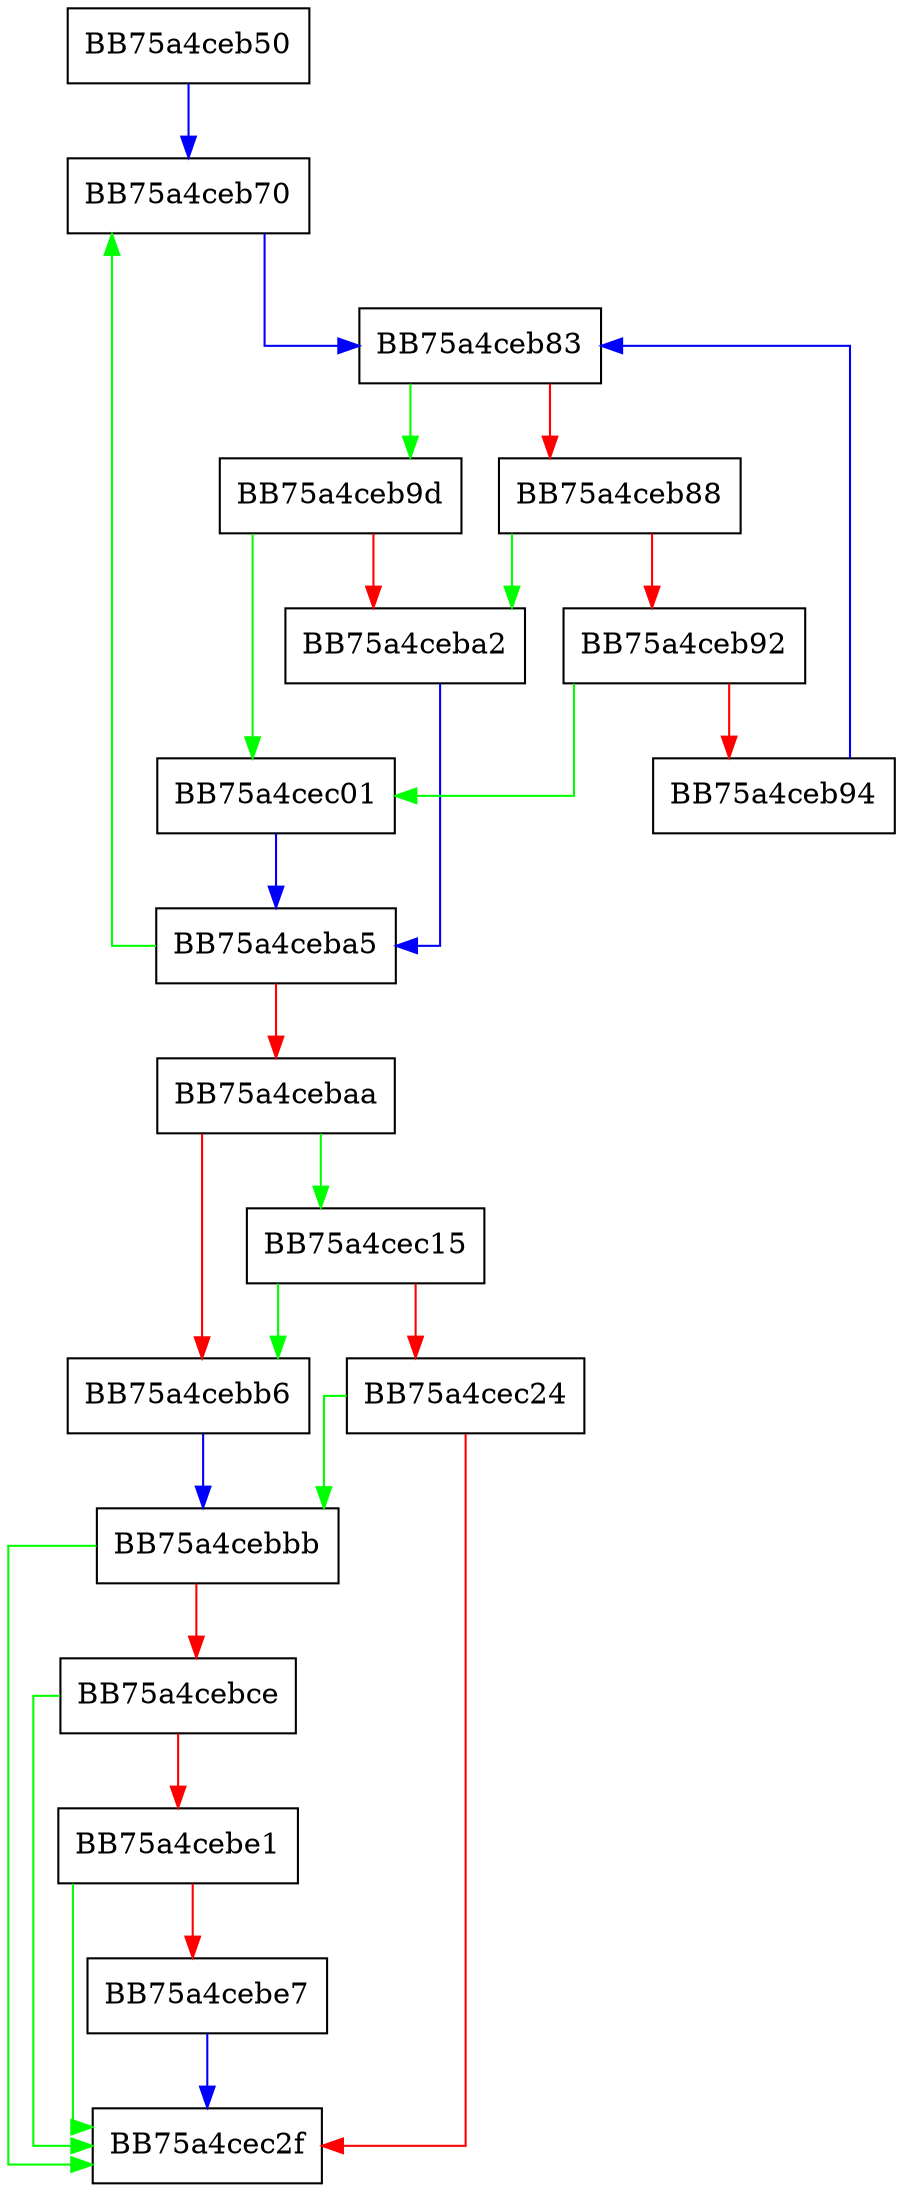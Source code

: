 digraph GetAttributePriority {
  node [shape="box"];
  graph [splines=ortho];
  BB75a4ceb50 -> BB75a4ceb70 [color="blue"];
  BB75a4ceb70 -> BB75a4ceb83 [color="blue"];
  BB75a4ceb83 -> BB75a4ceb9d [color="green"];
  BB75a4ceb83 -> BB75a4ceb88 [color="red"];
  BB75a4ceb88 -> BB75a4ceba2 [color="green"];
  BB75a4ceb88 -> BB75a4ceb92 [color="red"];
  BB75a4ceb92 -> BB75a4cec01 [color="green"];
  BB75a4ceb92 -> BB75a4ceb94 [color="red"];
  BB75a4ceb94 -> BB75a4ceb83 [color="blue"];
  BB75a4ceb9d -> BB75a4cec01 [color="green"];
  BB75a4ceb9d -> BB75a4ceba2 [color="red"];
  BB75a4ceba2 -> BB75a4ceba5 [color="blue"];
  BB75a4ceba5 -> BB75a4ceb70 [color="green"];
  BB75a4ceba5 -> BB75a4cebaa [color="red"];
  BB75a4cebaa -> BB75a4cec15 [color="green"];
  BB75a4cebaa -> BB75a4cebb6 [color="red"];
  BB75a4cebb6 -> BB75a4cebbb [color="blue"];
  BB75a4cebbb -> BB75a4cec2f [color="green"];
  BB75a4cebbb -> BB75a4cebce [color="red"];
  BB75a4cebce -> BB75a4cec2f [color="green"];
  BB75a4cebce -> BB75a4cebe1 [color="red"];
  BB75a4cebe1 -> BB75a4cec2f [color="green"];
  BB75a4cebe1 -> BB75a4cebe7 [color="red"];
  BB75a4cebe7 -> BB75a4cec2f [color="blue"];
  BB75a4cec01 -> BB75a4ceba5 [color="blue"];
  BB75a4cec15 -> BB75a4cebb6 [color="green"];
  BB75a4cec15 -> BB75a4cec24 [color="red"];
  BB75a4cec24 -> BB75a4cebbb [color="green"];
  BB75a4cec24 -> BB75a4cec2f [color="red"];
}